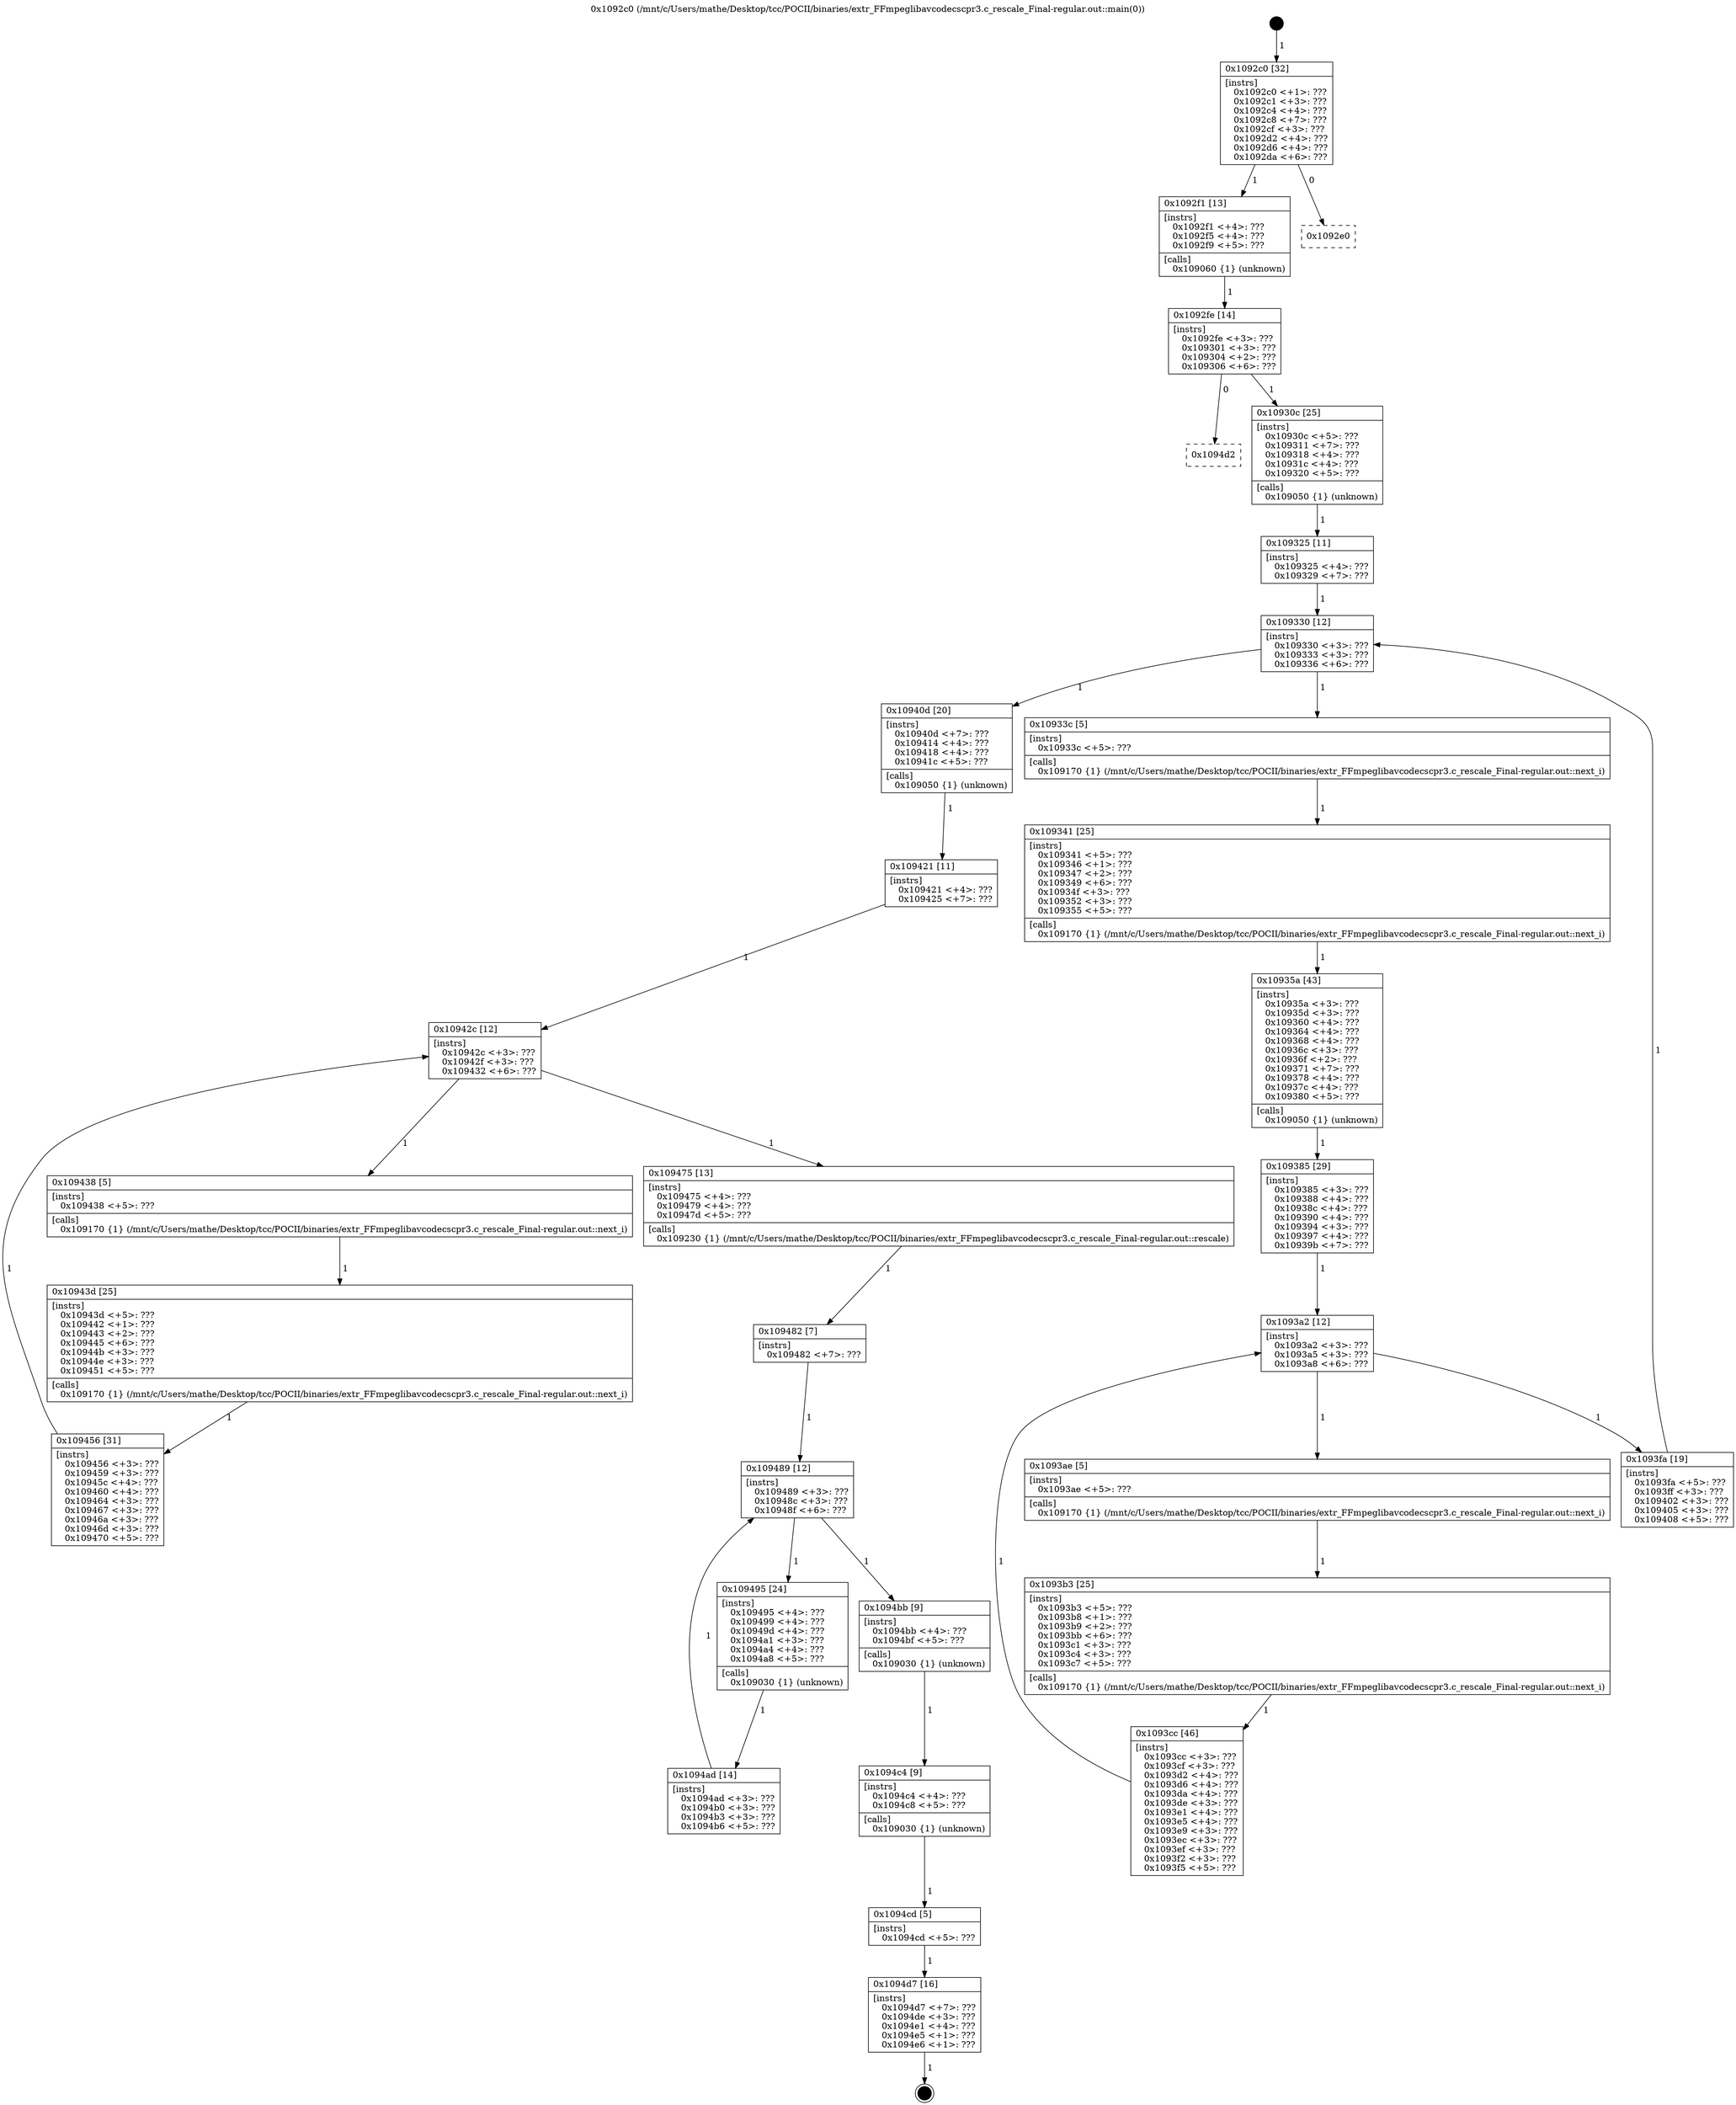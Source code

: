 digraph "0x1092c0" {
  label = "0x1092c0 (/mnt/c/Users/mathe/Desktop/tcc/POCII/binaries/extr_FFmpeglibavcodecscpr3.c_rescale_Final-regular.out::main(0))"
  labelloc = "t"
  node[shape=record]

  Entry [label="",width=0.3,height=0.3,shape=circle,fillcolor=black,style=filled]
  "0x1092c0" [label="{
     0x1092c0 [32]\l
     | [instrs]\l
     &nbsp;&nbsp;0x1092c0 \<+1\>: ???\l
     &nbsp;&nbsp;0x1092c1 \<+3\>: ???\l
     &nbsp;&nbsp;0x1092c4 \<+4\>: ???\l
     &nbsp;&nbsp;0x1092c8 \<+7\>: ???\l
     &nbsp;&nbsp;0x1092cf \<+3\>: ???\l
     &nbsp;&nbsp;0x1092d2 \<+4\>: ???\l
     &nbsp;&nbsp;0x1092d6 \<+4\>: ???\l
     &nbsp;&nbsp;0x1092da \<+6\>: ???\l
  }"]
  "0x1092f1" [label="{
     0x1092f1 [13]\l
     | [instrs]\l
     &nbsp;&nbsp;0x1092f1 \<+4\>: ???\l
     &nbsp;&nbsp;0x1092f5 \<+4\>: ???\l
     &nbsp;&nbsp;0x1092f9 \<+5\>: ???\l
     | [calls]\l
     &nbsp;&nbsp;0x109060 \{1\} (unknown)\l
  }"]
  "0x1092e0" [label="{
     0x1092e0\l
  }", style=dashed]
  "0x1092fe" [label="{
     0x1092fe [14]\l
     | [instrs]\l
     &nbsp;&nbsp;0x1092fe \<+3\>: ???\l
     &nbsp;&nbsp;0x109301 \<+3\>: ???\l
     &nbsp;&nbsp;0x109304 \<+2\>: ???\l
     &nbsp;&nbsp;0x109306 \<+6\>: ???\l
  }"]
  "0x1094d2" [label="{
     0x1094d2\l
  }", style=dashed]
  "0x10930c" [label="{
     0x10930c [25]\l
     | [instrs]\l
     &nbsp;&nbsp;0x10930c \<+5\>: ???\l
     &nbsp;&nbsp;0x109311 \<+7\>: ???\l
     &nbsp;&nbsp;0x109318 \<+4\>: ???\l
     &nbsp;&nbsp;0x10931c \<+4\>: ???\l
     &nbsp;&nbsp;0x109320 \<+5\>: ???\l
     | [calls]\l
     &nbsp;&nbsp;0x109050 \{1\} (unknown)\l
  }"]
  Exit [label="",width=0.3,height=0.3,shape=circle,fillcolor=black,style=filled,peripheries=2]
  "0x109330" [label="{
     0x109330 [12]\l
     | [instrs]\l
     &nbsp;&nbsp;0x109330 \<+3\>: ???\l
     &nbsp;&nbsp;0x109333 \<+3\>: ???\l
     &nbsp;&nbsp;0x109336 \<+6\>: ???\l
  }"]
  "0x10940d" [label="{
     0x10940d [20]\l
     | [instrs]\l
     &nbsp;&nbsp;0x10940d \<+7\>: ???\l
     &nbsp;&nbsp;0x109414 \<+4\>: ???\l
     &nbsp;&nbsp;0x109418 \<+4\>: ???\l
     &nbsp;&nbsp;0x10941c \<+5\>: ???\l
     | [calls]\l
     &nbsp;&nbsp;0x109050 \{1\} (unknown)\l
  }"]
  "0x10933c" [label="{
     0x10933c [5]\l
     | [instrs]\l
     &nbsp;&nbsp;0x10933c \<+5\>: ???\l
     | [calls]\l
     &nbsp;&nbsp;0x109170 \{1\} (/mnt/c/Users/mathe/Desktop/tcc/POCII/binaries/extr_FFmpeglibavcodecscpr3.c_rescale_Final-regular.out::next_i)\l
  }"]
  "0x109341" [label="{
     0x109341 [25]\l
     | [instrs]\l
     &nbsp;&nbsp;0x109341 \<+5\>: ???\l
     &nbsp;&nbsp;0x109346 \<+1\>: ???\l
     &nbsp;&nbsp;0x109347 \<+2\>: ???\l
     &nbsp;&nbsp;0x109349 \<+6\>: ???\l
     &nbsp;&nbsp;0x10934f \<+3\>: ???\l
     &nbsp;&nbsp;0x109352 \<+3\>: ???\l
     &nbsp;&nbsp;0x109355 \<+5\>: ???\l
     | [calls]\l
     &nbsp;&nbsp;0x109170 \{1\} (/mnt/c/Users/mathe/Desktop/tcc/POCII/binaries/extr_FFmpeglibavcodecscpr3.c_rescale_Final-regular.out::next_i)\l
  }"]
  "0x10935a" [label="{
     0x10935a [43]\l
     | [instrs]\l
     &nbsp;&nbsp;0x10935a \<+3\>: ???\l
     &nbsp;&nbsp;0x10935d \<+3\>: ???\l
     &nbsp;&nbsp;0x109360 \<+4\>: ???\l
     &nbsp;&nbsp;0x109364 \<+4\>: ???\l
     &nbsp;&nbsp;0x109368 \<+4\>: ???\l
     &nbsp;&nbsp;0x10936c \<+3\>: ???\l
     &nbsp;&nbsp;0x10936f \<+2\>: ???\l
     &nbsp;&nbsp;0x109371 \<+7\>: ???\l
     &nbsp;&nbsp;0x109378 \<+4\>: ???\l
     &nbsp;&nbsp;0x10937c \<+4\>: ???\l
     &nbsp;&nbsp;0x109380 \<+5\>: ???\l
     | [calls]\l
     &nbsp;&nbsp;0x109050 \{1\} (unknown)\l
  }"]
  "0x1093a2" [label="{
     0x1093a2 [12]\l
     | [instrs]\l
     &nbsp;&nbsp;0x1093a2 \<+3\>: ???\l
     &nbsp;&nbsp;0x1093a5 \<+3\>: ???\l
     &nbsp;&nbsp;0x1093a8 \<+6\>: ???\l
  }"]
  "0x1093fa" [label="{
     0x1093fa [19]\l
     | [instrs]\l
     &nbsp;&nbsp;0x1093fa \<+5\>: ???\l
     &nbsp;&nbsp;0x1093ff \<+3\>: ???\l
     &nbsp;&nbsp;0x109402 \<+3\>: ???\l
     &nbsp;&nbsp;0x109405 \<+3\>: ???\l
     &nbsp;&nbsp;0x109408 \<+5\>: ???\l
  }"]
  "0x1093ae" [label="{
     0x1093ae [5]\l
     | [instrs]\l
     &nbsp;&nbsp;0x1093ae \<+5\>: ???\l
     | [calls]\l
     &nbsp;&nbsp;0x109170 \{1\} (/mnt/c/Users/mathe/Desktop/tcc/POCII/binaries/extr_FFmpeglibavcodecscpr3.c_rescale_Final-regular.out::next_i)\l
  }"]
  "0x1093b3" [label="{
     0x1093b3 [25]\l
     | [instrs]\l
     &nbsp;&nbsp;0x1093b3 \<+5\>: ???\l
     &nbsp;&nbsp;0x1093b8 \<+1\>: ???\l
     &nbsp;&nbsp;0x1093b9 \<+2\>: ???\l
     &nbsp;&nbsp;0x1093bb \<+6\>: ???\l
     &nbsp;&nbsp;0x1093c1 \<+3\>: ???\l
     &nbsp;&nbsp;0x1093c4 \<+3\>: ???\l
     &nbsp;&nbsp;0x1093c7 \<+5\>: ???\l
     | [calls]\l
     &nbsp;&nbsp;0x109170 \{1\} (/mnt/c/Users/mathe/Desktop/tcc/POCII/binaries/extr_FFmpeglibavcodecscpr3.c_rescale_Final-regular.out::next_i)\l
  }"]
  "0x1093cc" [label="{
     0x1093cc [46]\l
     | [instrs]\l
     &nbsp;&nbsp;0x1093cc \<+3\>: ???\l
     &nbsp;&nbsp;0x1093cf \<+3\>: ???\l
     &nbsp;&nbsp;0x1093d2 \<+4\>: ???\l
     &nbsp;&nbsp;0x1093d6 \<+4\>: ???\l
     &nbsp;&nbsp;0x1093da \<+4\>: ???\l
     &nbsp;&nbsp;0x1093de \<+3\>: ???\l
     &nbsp;&nbsp;0x1093e1 \<+4\>: ???\l
     &nbsp;&nbsp;0x1093e5 \<+4\>: ???\l
     &nbsp;&nbsp;0x1093e9 \<+3\>: ???\l
     &nbsp;&nbsp;0x1093ec \<+3\>: ???\l
     &nbsp;&nbsp;0x1093ef \<+3\>: ???\l
     &nbsp;&nbsp;0x1093f2 \<+3\>: ???\l
     &nbsp;&nbsp;0x1093f5 \<+5\>: ???\l
  }"]
  "0x109385" [label="{
     0x109385 [29]\l
     | [instrs]\l
     &nbsp;&nbsp;0x109385 \<+3\>: ???\l
     &nbsp;&nbsp;0x109388 \<+4\>: ???\l
     &nbsp;&nbsp;0x10938c \<+4\>: ???\l
     &nbsp;&nbsp;0x109390 \<+4\>: ???\l
     &nbsp;&nbsp;0x109394 \<+3\>: ???\l
     &nbsp;&nbsp;0x109397 \<+4\>: ???\l
     &nbsp;&nbsp;0x10939b \<+7\>: ???\l
  }"]
  "0x1094d7" [label="{
     0x1094d7 [16]\l
     | [instrs]\l
     &nbsp;&nbsp;0x1094d7 \<+7\>: ???\l
     &nbsp;&nbsp;0x1094de \<+3\>: ???\l
     &nbsp;&nbsp;0x1094e1 \<+4\>: ???\l
     &nbsp;&nbsp;0x1094e5 \<+1\>: ???\l
     &nbsp;&nbsp;0x1094e6 \<+1\>: ???\l
  }"]
  "0x109325" [label="{
     0x109325 [11]\l
     | [instrs]\l
     &nbsp;&nbsp;0x109325 \<+4\>: ???\l
     &nbsp;&nbsp;0x109329 \<+7\>: ???\l
  }"]
  "0x10942c" [label="{
     0x10942c [12]\l
     | [instrs]\l
     &nbsp;&nbsp;0x10942c \<+3\>: ???\l
     &nbsp;&nbsp;0x10942f \<+3\>: ???\l
     &nbsp;&nbsp;0x109432 \<+6\>: ???\l
  }"]
  "0x109475" [label="{
     0x109475 [13]\l
     | [instrs]\l
     &nbsp;&nbsp;0x109475 \<+4\>: ???\l
     &nbsp;&nbsp;0x109479 \<+4\>: ???\l
     &nbsp;&nbsp;0x10947d \<+5\>: ???\l
     | [calls]\l
     &nbsp;&nbsp;0x109230 \{1\} (/mnt/c/Users/mathe/Desktop/tcc/POCII/binaries/extr_FFmpeglibavcodecscpr3.c_rescale_Final-regular.out::rescale)\l
  }"]
  "0x109438" [label="{
     0x109438 [5]\l
     | [instrs]\l
     &nbsp;&nbsp;0x109438 \<+5\>: ???\l
     | [calls]\l
     &nbsp;&nbsp;0x109170 \{1\} (/mnt/c/Users/mathe/Desktop/tcc/POCII/binaries/extr_FFmpeglibavcodecscpr3.c_rescale_Final-regular.out::next_i)\l
  }"]
  "0x10943d" [label="{
     0x10943d [25]\l
     | [instrs]\l
     &nbsp;&nbsp;0x10943d \<+5\>: ???\l
     &nbsp;&nbsp;0x109442 \<+1\>: ???\l
     &nbsp;&nbsp;0x109443 \<+2\>: ???\l
     &nbsp;&nbsp;0x109445 \<+6\>: ???\l
     &nbsp;&nbsp;0x10944b \<+3\>: ???\l
     &nbsp;&nbsp;0x10944e \<+3\>: ???\l
     &nbsp;&nbsp;0x109451 \<+5\>: ???\l
     | [calls]\l
     &nbsp;&nbsp;0x109170 \{1\} (/mnt/c/Users/mathe/Desktop/tcc/POCII/binaries/extr_FFmpeglibavcodecscpr3.c_rescale_Final-regular.out::next_i)\l
  }"]
  "0x109456" [label="{
     0x109456 [31]\l
     | [instrs]\l
     &nbsp;&nbsp;0x109456 \<+3\>: ???\l
     &nbsp;&nbsp;0x109459 \<+3\>: ???\l
     &nbsp;&nbsp;0x10945c \<+4\>: ???\l
     &nbsp;&nbsp;0x109460 \<+4\>: ???\l
     &nbsp;&nbsp;0x109464 \<+3\>: ???\l
     &nbsp;&nbsp;0x109467 \<+3\>: ???\l
     &nbsp;&nbsp;0x10946a \<+3\>: ???\l
     &nbsp;&nbsp;0x10946d \<+3\>: ???\l
     &nbsp;&nbsp;0x109470 \<+5\>: ???\l
  }"]
  "0x109421" [label="{
     0x109421 [11]\l
     | [instrs]\l
     &nbsp;&nbsp;0x109421 \<+4\>: ???\l
     &nbsp;&nbsp;0x109425 \<+7\>: ???\l
  }"]
  "0x109489" [label="{
     0x109489 [12]\l
     | [instrs]\l
     &nbsp;&nbsp;0x109489 \<+3\>: ???\l
     &nbsp;&nbsp;0x10948c \<+3\>: ???\l
     &nbsp;&nbsp;0x10948f \<+6\>: ???\l
  }"]
  "0x1094bb" [label="{
     0x1094bb [9]\l
     | [instrs]\l
     &nbsp;&nbsp;0x1094bb \<+4\>: ???\l
     &nbsp;&nbsp;0x1094bf \<+5\>: ???\l
     | [calls]\l
     &nbsp;&nbsp;0x109030 \{1\} (unknown)\l
  }"]
  "0x109495" [label="{
     0x109495 [24]\l
     | [instrs]\l
     &nbsp;&nbsp;0x109495 \<+4\>: ???\l
     &nbsp;&nbsp;0x109499 \<+4\>: ???\l
     &nbsp;&nbsp;0x10949d \<+4\>: ???\l
     &nbsp;&nbsp;0x1094a1 \<+3\>: ???\l
     &nbsp;&nbsp;0x1094a4 \<+4\>: ???\l
     &nbsp;&nbsp;0x1094a8 \<+5\>: ???\l
     | [calls]\l
     &nbsp;&nbsp;0x109030 \{1\} (unknown)\l
  }"]
  "0x1094ad" [label="{
     0x1094ad [14]\l
     | [instrs]\l
     &nbsp;&nbsp;0x1094ad \<+3\>: ???\l
     &nbsp;&nbsp;0x1094b0 \<+3\>: ???\l
     &nbsp;&nbsp;0x1094b3 \<+3\>: ???\l
     &nbsp;&nbsp;0x1094b6 \<+5\>: ???\l
  }"]
  "0x109482" [label="{
     0x109482 [7]\l
     | [instrs]\l
     &nbsp;&nbsp;0x109482 \<+7\>: ???\l
  }"]
  "0x1094c4" [label="{
     0x1094c4 [9]\l
     | [instrs]\l
     &nbsp;&nbsp;0x1094c4 \<+4\>: ???\l
     &nbsp;&nbsp;0x1094c8 \<+5\>: ???\l
     | [calls]\l
     &nbsp;&nbsp;0x109030 \{1\} (unknown)\l
  }"]
  "0x1094cd" [label="{
     0x1094cd [5]\l
     | [instrs]\l
     &nbsp;&nbsp;0x1094cd \<+5\>: ???\l
  }"]
  Entry -> "0x1092c0" [label=" 1"]
  "0x1092c0" -> "0x1092f1" [label=" 1"]
  "0x1092c0" -> "0x1092e0" [label=" 0"]
  "0x1092f1" -> "0x1092fe" [label=" 1"]
  "0x1092fe" -> "0x1094d2" [label=" 0"]
  "0x1092fe" -> "0x10930c" [label=" 1"]
  "0x1094d7" -> Exit [label=" 1"]
  "0x10930c" -> "0x109325" [label=" 1"]
  "0x109330" -> "0x10940d" [label=" 1"]
  "0x109330" -> "0x10933c" [label=" 1"]
  "0x10933c" -> "0x109341" [label=" 1"]
  "0x109341" -> "0x10935a" [label=" 1"]
  "0x10935a" -> "0x109385" [label=" 1"]
  "0x1093a2" -> "0x1093fa" [label=" 1"]
  "0x1093a2" -> "0x1093ae" [label=" 1"]
  "0x1093ae" -> "0x1093b3" [label=" 1"]
  "0x1093b3" -> "0x1093cc" [label=" 1"]
  "0x109385" -> "0x1093a2" [label=" 1"]
  "0x1093cc" -> "0x1093a2" [label=" 1"]
  "0x1094cd" -> "0x1094d7" [label=" 1"]
  "0x109325" -> "0x109330" [label=" 1"]
  "0x1093fa" -> "0x109330" [label=" 1"]
  "0x10940d" -> "0x109421" [label=" 1"]
  "0x10942c" -> "0x109475" [label=" 1"]
  "0x10942c" -> "0x109438" [label=" 1"]
  "0x109438" -> "0x10943d" [label=" 1"]
  "0x10943d" -> "0x109456" [label=" 1"]
  "0x109421" -> "0x10942c" [label=" 1"]
  "0x109456" -> "0x10942c" [label=" 1"]
  "0x109475" -> "0x109482" [label=" 1"]
  "0x109489" -> "0x1094bb" [label=" 1"]
  "0x109489" -> "0x109495" [label=" 1"]
  "0x109495" -> "0x1094ad" [label=" 1"]
  "0x109482" -> "0x109489" [label=" 1"]
  "0x1094ad" -> "0x109489" [label=" 1"]
  "0x1094bb" -> "0x1094c4" [label=" 1"]
  "0x1094c4" -> "0x1094cd" [label=" 1"]
}
